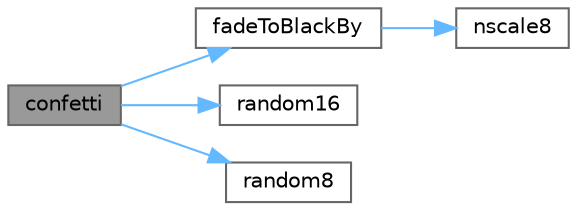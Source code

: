 digraph "confetti"
{
 // LATEX_PDF_SIZE
  bgcolor="transparent";
  edge [fontname=Helvetica,fontsize=10,labelfontname=Helvetica,labelfontsize=10];
  node [fontname=Helvetica,fontsize=10,shape=box,height=0.2,width=0.4];
  rankdir="LR";
  Node1 [id="Node000001",label="confetti",height=0.2,width=0.4,color="gray40", fillcolor="grey60", style="filled", fontcolor="black",tooltip=" "];
  Node1 -> Node2 [id="edge1_Node000001_Node000002",color="steelblue1",style="solid",tooltip=" "];
  Node2 [id="Node000002",label="fadeToBlackBy",height=0.2,width=0.4,color="grey40", fillcolor="white", style="filled",URL="$d3/d1c/group___color_fades_ga404d163d8a422cee2df2baac4151ca98.html#ga404d163d8a422cee2df2baac4151ca98",tooltip="Reduce the brightness of an array of pixels all at once."];
  Node2 -> Node3 [id="edge2_Node000002_Node000003",color="steelblue1",style="solid",tooltip=" "];
  Node3 [id="Node000003",label="nscale8",height=0.2,width=0.4,color="grey40", fillcolor="white", style="filled",URL="$d3/d1c/group___color_fades_gad0356fc313196732e7cd4e64f506f82b.html#gad0356fc313196732e7cd4e64f506f82b",tooltip="Scale the brightness of an array of pixels all at once."];
  Node1 -> Node4 [id="edge3_Node000001_Node000004",color="steelblue1",style="solid",tooltip=" "];
  Node4 [id="Node000004",label="random16",height=0.2,width=0.4,color="grey40", fillcolor="white", style="filled",URL="$d2/d0d/group___random_ga17034d936ef716efe820e11c1df043b0.html#ga17034d936ef716efe820e11c1df043b0",tooltip="Generate a 16-bit random number."];
  Node1 -> Node5 [id="edge4_Node000001_Node000005",color="steelblue1",style="solid",tooltip=" "];
  Node5 [id="Node000005",label="random8",height=0.2,width=0.4,color="grey40", fillcolor="white", style="filled",URL="$d2/d0d/group___random_ga4e63c74426f6516f28470dc1b814aefe.html#ga4e63c74426f6516f28470dc1b814aefe",tooltip="Generate an 8-bit random number."];
}
